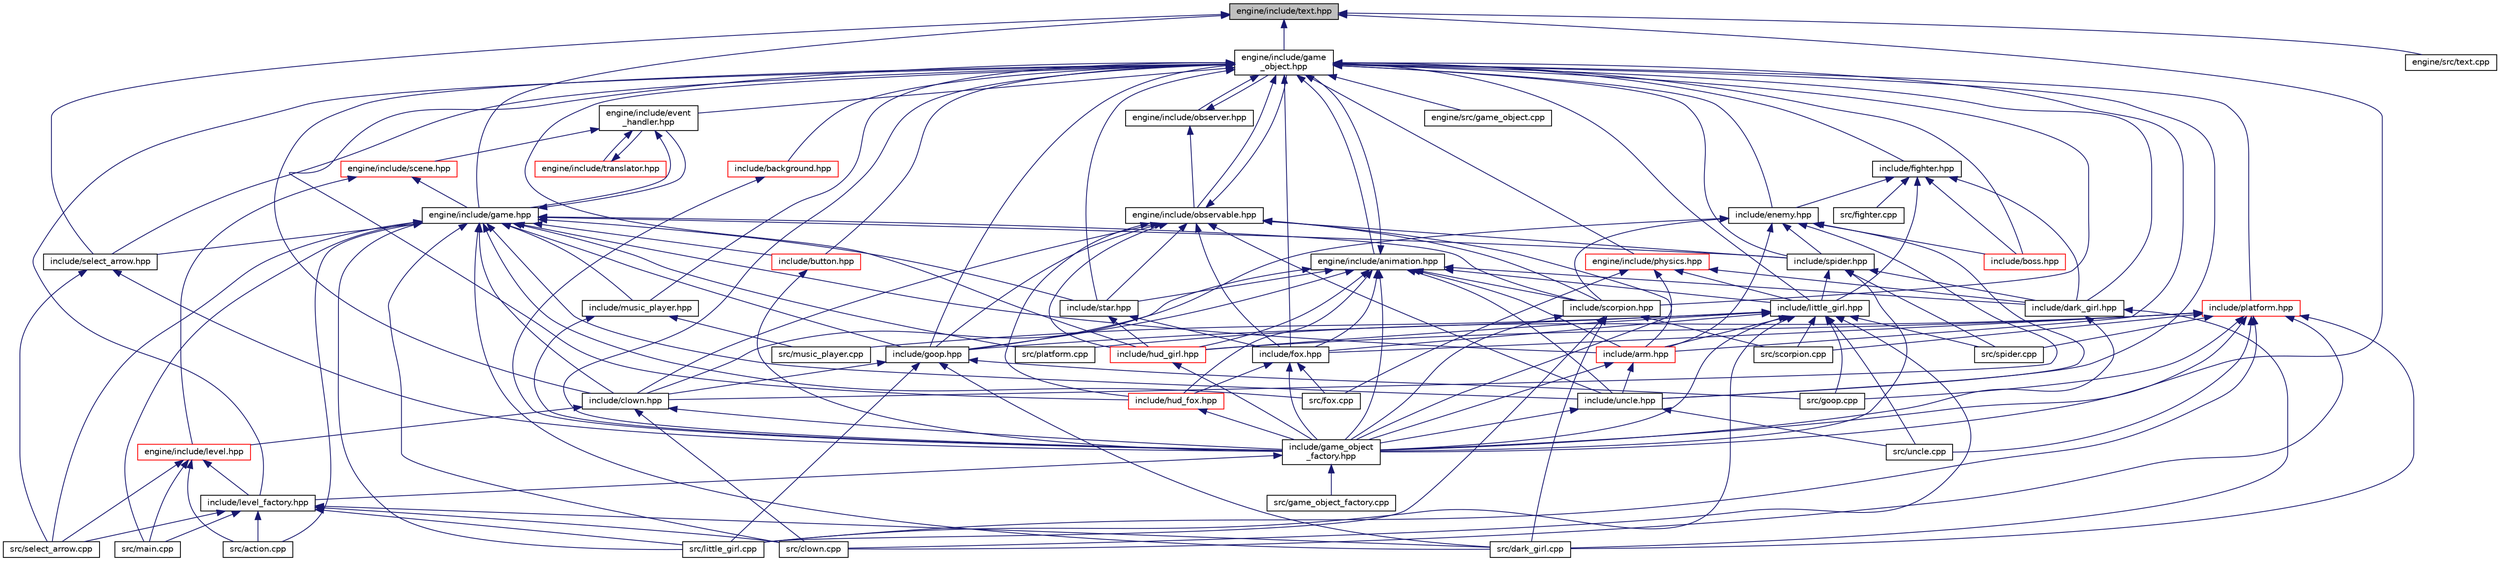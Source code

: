 digraph "engine/include/text.hpp"
{
  edge [fontname="Helvetica",fontsize="10",labelfontname="Helvetica",labelfontsize="10"];
  node [fontname="Helvetica",fontsize="10",shape=record];
  Node1 [label="engine/include/text.hpp",height=0.2,width=0.4,color="black", fillcolor="grey75", style="filled", fontcolor="black"];
  Node1 -> Node2 [dir="back",color="midnightblue",fontsize="10",style="solid",fontname="Helvetica"];
  Node2 [label="engine/include/game\l_object.hpp",height=0.2,width=0.4,color="black", fillcolor="white", style="filled",URL="$game__object_8hpp.html",tooltip="Contains methods to game_object class&#39; management. This methods can control the entire game object..."];
  Node2 -> Node3 [dir="back",color="midnightblue",fontsize="10",style="solid",fontname="Helvetica"];
  Node3 [label="engine/include/animation.hpp",height=0.2,width=0.4,color="black", fillcolor="white", style="filled",URL="$animation_8hpp_source.html"];
  Node3 -> Node2 [dir="back",color="midnightblue",fontsize="10",style="solid",fontname="Helvetica"];
  Node3 -> Node4 [dir="back",color="midnightblue",fontsize="10",style="solid",fontname="Helvetica"];
  Node4 [label="include/clown.hpp",height=0.2,width=0.4,color="black", fillcolor="white", style="filled",URL="$clown_8hpp.html",tooltip="Purpose: Contains clown methods and attributes. "];
  Node4 -> Node5 [dir="back",color="midnightblue",fontsize="10",style="solid",fontname="Helvetica"];
  Node5 [label="engine/include/level.hpp",height=0.2,width=0.4,color="red", fillcolor="white", style="filled",URL="$level_8hpp.html",tooltip="Purpose: Contains level methods. "];
  Node5 -> Node6 [dir="back",color="midnightblue",fontsize="10",style="solid",fontname="Helvetica"];
  Node6 [label="include/level_factory.hpp",height=0.2,width=0.4,color="black", fillcolor="white", style="filled",URL="$level__factory_8hpp.html",tooltip="Purpose: Contains methods to game class&#39; management. "];
  Node6 -> Node7 [dir="back",color="midnightblue",fontsize="10",style="solid",fontname="Helvetica"];
  Node7 [label="src/action.cpp",height=0.2,width=0.4,color="black", fillcolor="white", style="filled",URL="$action_8cpp.html",tooltip="Purpose: contains a method to ensure game executing. "];
  Node6 -> Node8 [dir="back",color="midnightblue",fontsize="10",style="solid",fontname="Helvetica"];
  Node8 [label="src/clown.cpp",height=0.2,width=0.4,color="black", fillcolor="white", style="filled",URL="$clown_8cpp.html"];
  Node6 -> Node9 [dir="back",color="midnightblue",fontsize="10",style="solid",fontname="Helvetica"];
  Node9 [label="src/dark_girl.cpp",height=0.2,width=0.4,color="black", fillcolor="white", style="filled",URL="$dark__girl_8cpp.html",tooltip="Purpose: Contains dark girl methods and attributes. "];
  Node6 -> Node10 [dir="back",color="midnightblue",fontsize="10",style="solid",fontname="Helvetica"];
  Node10 [label="src/little_girl.cpp",height=0.2,width=0.4,color="black", fillcolor="white", style="filled",URL="$little__girl_8cpp.html",tooltip="Purpose: Contains methods to little_girl class&#39; management. "];
  Node6 -> Node11 [dir="back",color="midnightblue",fontsize="10",style="solid",fontname="Helvetica"];
  Node11 [label="src/main.cpp",height=0.2,width=0.4,color="black", fillcolor="white", style="filled",URL="$main_8cpp.html",tooltip="Purpose: Contains the main function. "];
  Node6 -> Node12 [dir="back",color="midnightblue",fontsize="10",style="solid",fontname="Helvetica"];
  Node12 [label="src/select_arrow.cpp",height=0.2,width=0.4,color="black", fillcolor="white", style="filled",URL="$select__arrow_8cpp.html",tooltip="Purpose: Contains the methods for SelectArrow class. "];
  Node5 -> Node7 [dir="back",color="midnightblue",fontsize="10",style="solid",fontname="Helvetica"];
  Node5 -> Node11 [dir="back",color="midnightblue",fontsize="10",style="solid",fontname="Helvetica"];
  Node5 -> Node12 [dir="back",color="midnightblue",fontsize="10",style="solid",fontname="Helvetica"];
  Node4 -> Node13 [dir="back",color="midnightblue",fontsize="10",style="solid",fontname="Helvetica"];
  Node13 [label="include/game_object\l_factory.hpp",height=0.2,width=0.4,color="black", fillcolor="white", style="filled",URL="$game__object__factory_8hpp.html",tooltip="Purpose: Contains the GameObjectFactory class declaration. "];
  Node13 -> Node6 [dir="back",color="midnightblue",fontsize="10",style="solid",fontname="Helvetica"];
  Node13 -> Node14 [dir="back",color="midnightblue",fontsize="10",style="solid",fontname="Helvetica"];
  Node14 [label="src/game_object_factory.cpp",height=0.2,width=0.4,color="black", fillcolor="white", style="filled",URL="$game__object__factory_8cpp.html",tooltip="Purpose: Contains all the methods related to GameObject handling. "];
  Node4 -> Node8 [dir="back",color="midnightblue",fontsize="10",style="solid",fontname="Helvetica"];
  Node3 -> Node15 [dir="back",color="midnightblue",fontsize="10",style="solid",fontname="Helvetica"];
  Node15 [label="include/goop.hpp",height=0.2,width=0.4,color="black", fillcolor="white", style="filled",URL="$goop_8hpp.html",tooltip="Purpose: Contains methods to game class&#39; management. "];
  Node15 -> Node4 [dir="back",color="midnightblue",fontsize="10",style="solid",fontname="Helvetica"];
  Node15 -> Node9 [dir="back",color="midnightblue",fontsize="10",style="solid",fontname="Helvetica"];
  Node15 -> Node16 [dir="back",color="midnightblue",fontsize="10",style="solid",fontname="Helvetica"];
  Node16 [label="src/goop.cpp",height=0.2,width=0.4,color="black", fillcolor="white", style="filled",URL="$goop_8cpp.html",tooltip="Purpose: Contains methods to game class&#39; management. "];
  Node15 -> Node10 [dir="back",color="midnightblue",fontsize="10",style="solid",fontname="Helvetica"];
  Node3 -> Node17 [dir="back",color="midnightblue",fontsize="10",style="solid",fontname="Helvetica"];
  Node17 [label="include/little_girl.hpp",height=0.2,width=0.4,color="black", fillcolor="white", style="filled",URL="$little__girl_8hpp.html",tooltip="Purpose: Contains methods to little_girl class&#39; management. "];
  Node17 -> Node15 [dir="back",color="midnightblue",fontsize="10",style="solid",fontname="Helvetica"];
  Node17 -> Node18 [dir="back",color="midnightblue",fontsize="10",style="solid",fontname="Helvetica"];
  Node18 [label="include/arm.hpp",height=0.2,width=0.4,color="red", fillcolor="white", style="filled",URL="$arm_8hpp.html",tooltip="Purpose: Contains methods to arm class&#39; management. "];
  Node18 -> Node19 [dir="back",color="midnightblue",fontsize="10",style="solid",fontname="Helvetica"];
  Node19 [label="include/uncle.hpp",height=0.2,width=0.4,color="black", fillcolor="white", style="filled",URL="$uncle_8hpp.html",tooltip="Purpose: Contains methods to Uncle&#39;s management. "];
  Node19 -> Node13 [dir="back",color="midnightblue",fontsize="10",style="solid",fontname="Helvetica"];
  Node19 -> Node20 [dir="back",color="midnightblue",fontsize="10",style="solid",fontname="Helvetica"];
  Node20 [label="src/uncle.cpp",height=0.2,width=0.4,color="black", fillcolor="white", style="filled",URL="$uncle_8cpp.html",tooltip="Purpose: Contains uncle&#39;s methods. "];
  Node18 -> Node13 [dir="back",color="midnightblue",fontsize="10",style="solid",fontname="Helvetica"];
  Node17 -> Node21 [dir="back",color="midnightblue",fontsize="10",style="solid",fontname="Helvetica"];
  Node21 [label="include/fox.hpp",height=0.2,width=0.4,color="black", fillcolor="white", style="filled",URL="$fox_8hpp.html",tooltip="Purpose: Contains methods to game class&#39; management. "];
  Node21 -> Node13 [dir="back",color="midnightblue",fontsize="10",style="solid",fontname="Helvetica"];
  Node21 -> Node22 [dir="back",color="midnightblue",fontsize="10",style="solid",fontname="Helvetica"];
  Node22 [label="include/hud_fox.hpp",height=0.2,width=0.4,color="red", fillcolor="white", style="filled",URL="$hud__fox_8hpp.html",tooltip="Purpose: Contains methods to game class&#39; management. "];
  Node22 -> Node13 [dir="back",color="midnightblue",fontsize="10",style="solid",fontname="Helvetica"];
  Node21 -> Node23 [dir="back",color="midnightblue",fontsize="10",style="solid",fontname="Helvetica"];
  Node23 [label="src/fox.cpp",height=0.2,width=0.4,color="black", fillcolor="white", style="filled",URL="$fox_8cpp.html",tooltip="Purpose: Contains methods to game class&#39; management. "];
  Node17 -> Node13 [dir="back",color="midnightblue",fontsize="10",style="solid",fontname="Helvetica"];
  Node17 -> Node24 [dir="back",color="midnightblue",fontsize="10",style="solid",fontname="Helvetica"];
  Node24 [label="include/hud_girl.hpp",height=0.2,width=0.4,color="red", fillcolor="white", style="filled",URL="$hud__girl_8hpp.html",tooltip="Purpose: Contains methods to game class&#39; management. "];
  Node24 -> Node13 [dir="back",color="midnightblue",fontsize="10",style="solid",fontname="Helvetica"];
  Node17 -> Node8 [dir="back",color="midnightblue",fontsize="10",style="solid",fontname="Helvetica"];
  Node17 -> Node16 [dir="back",color="midnightblue",fontsize="10",style="solid",fontname="Helvetica"];
  Node17 -> Node10 [dir="back",color="midnightblue",fontsize="10",style="solid",fontname="Helvetica"];
  Node17 -> Node25 [dir="back",color="midnightblue",fontsize="10",style="solid",fontname="Helvetica"];
  Node25 [label="src/music_player.cpp",height=0.2,width=0.4,color="black", fillcolor="white", style="filled",URL="$music__player_8cpp.html",tooltip="Purpose: Contains the methods for music_player class. "];
  Node17 -> Node26 [dir="back",color="midnightblue",fontsize="10",style="solid",fontname="Helvetica"];
  Node26 [label="src/scorpion.cpp",height=0.2,width=0.4,color="black", fillcolor="white", style="filled",URL="$scorpion_8cpp.html",tooltip="Purpose: Contains scorpion&#39;s methods. "];
  Node17 -> Node27 [dir="back",color="midnightblue",fontsize="10",style="solid",fontname="Helvetica"];
  Node27 [label="src/spider.cpp",height=0.2,width=0.4,color="black", fillcolor="white", style="filled",URL="$spider_8cpp.html",tooltip="Purpose: Contains spider&#39;s methods. "];
  Node17 -> Node20 [dir="back",color="midnightblue",fontsize="10",style="solid",fontname="Helvetica"];
  Node3 -> Node18 [dir="back",color="midnightblue",fontsize="10",style="solid",fontname="Helvetica"];
  Node3 -> Node28 [dir="back",color="midnightblue",fontsize="10",style="solid",fontname="Helvetica"];
  Node28 [label="include/dark_girl.hpp",height=0.2,width=0.4,color="black", fillcolor="white", style="filled",URL="$dark__girl_8hpp.html",tooltip="Purpose: Contains dark girl methods and attributes. "];
  Node28 -> Node13 [dir="back",color="midnightblue",fontsize="10",style="solid",fontname="Helvetica"];
  Node28 -> Node9 [dir="back",color="midnightblue",fontsize="10",style="solid",fontname="Helvetica"];
  Node3 -> Node21 [dir="back",color="midnightblue",fontsize="10",style="solid",fontname="Helvetica"];
  Node3 -> Node29 [dir="back",color="midnightblue",fontsize="10",style="solid",fontname="Helvetica"];
  Node29 [label="include/star.hpp",height=0.2,width=0.4,color="black", fillcolor="white", style="filled",URL="$star_8hpp.html",tooltip="Purpose: Contains the attributes and methods for Star class. "];
  Node29 -> Node21 [dir="back",color="midnightblue",fontsize="10",style="solid",fontname="Helvetica"];
  Node29 -> Node24 [dir="back",color="midnightblue",fontsize="10",style="solid",fontname="Helvetica"];
  Node3 -> Node13 [dir="back",color="midnightblue",fontsize="10",style="solid",fontname="Helvetica"];
  Node3 -> Node30 [dir="back",color="midnightblue",fontsize="10",style="solid",fontname="Helvetica"];
  Node30 [label="include/scorpion.hpp",height=0.2,width=0.4,color="black", fillcolor="white", style="filled",URL="$scorpion_8hpp.html",tooltip="Purpose: Contains methods to Scorpion&#39;s management. "];
  Node30 -> Node13 [dir="back",color="midnightblue",fontsize="10",style="solid",fontname="Helvetica"];
  Node30 -> Node9 [dir="back",color="midnightblue",fontsize="10",style="solid",fontname="Helvetica"];
  Node30 -> Node10 [dir="back",color="midnightblue",fontsize="10",style="solid",fontname="Helvetica"];
  Node30 -> Node26 [dir="back",color="midnightblue",fontsize="10",style="solid",fontname="Helvetica"];
  Node3 -> Node24 [dir="back",color="midnightblue",fontsize="10",style="solid",fontname="Helvetica"];
  Node3 -> Node22 [dir="back",color="midnightblue",fontsize="10",style="solid",fontname="Helvetica"];
  Node3 -> Node19 [dir="back",color="midnightblue",fontsize="10",style="solid",fontname="Helvetica"];
  Node2 -> Node31 [dir="back",color="midnightblue",fontsize="10",style="solid",fontname="Helvetica"];
  Node31 [label="engine/include/observer.hpp",height=0.2,width=0.4,color="black", fillcolor="white", style="filled",URL="$observer_8hpp_source.html"];
  Node31 -> Node2 [dir="back",color="midnightblue",fontsize="10",style="solid",fontname="Helvetica"];
  Node31 -> Node32 [dir="back",color="midnightblue",fontsize="10",style="solid",fontname="Helvetica"];
  Node32 [label="engine/include/observable.hpp",height=0.2,width=0.4,color="black", fillcolor="white", style="filled",URL="$observable_8hpp_source.html"];
  Node32 -> Node2 [dir="back",color="midnightblue",fontsize="10",style="solid",fontname="Helvetica"];
  Node32 -> Node4 [dir="back",color="midnightblue",fontsize="10",style="solid",fontname="Helvetica"];
  Node32 -> Node15 [dir="back",color="midnightblue",fontsize="10",style="solid",fontname="Helvetica"];
  Node32 -> Node33 [dir="back",color="midnightblue",fontsize="10",style="solid",fontname="Helvetica"];
  Node33 [label="include/spider.hpp",height=0.2,width=0.4,color="black", fillcolor="white", style="filled",URL="$spider_8hpp.html",tooltip="Purpose: Contains methods to Spider&#39;s management. "];
  Node33 -> Node17 [dir="back",color="midnightblue",fontsize="10",style="solid",fontname="Helvetica"];
  Node33 -> Node28 [dir="back",color="midnightblue",fontsize="10",style="solid",fontname="Helvetica"];
  Node33 -> Node13 [dir="back",color="midnightblue",fontsize="10",style="solid",fontname="Helvetica"];
  Node33 -> Node27 [dir="back",color="midnightblue",fontsize="10",style="solid",fontname="Helvetica"];
  Node32 -> Node18 [dir="back",color="midnightblue",fontsize="10",style="solid",fontname="Helvetica"];
  Node32 -> Node21 [dir="back",color="midnightblue",fontsize="10",style="solid",fontname="Helvetica"];
  Node32 -> Node29 [dir="back",color="midnightblue",fontsize="10",style="solid",fontname="Helvetica"];
  Node32 -> Node30 [dir="back",color="midnightblue",fontsize="10",style="solid",fontname="Helvetica"];
  Node32 -> Node24 [dir="back",color="midnightblue",fontsize="10",style="solid",fontname="Helvetica"];
  Node32 -> Node22 [dir="back",color="midnightblue",fontsize="10",style="solid",fontname="Helvetica"];
  Node32 -> Node19 [dir="back",color="midnightblue",fontsize="10",style="solid",fontname="Helvetica"];
  Node2 -> Node32 [dir="back",color="midnightblue",fontsize="10",style="solid",fontname="Helvetica"];
  Node2 -> Node34 [dir="back",color="midnightblue",fontsize="10",style="solid",fontname="Helvetica"];
  Node34 [label="engine/include/event\l_handler.hpp",height=0.2,width=0.4,color="black", fillcolor="white", style="filled",URL="$event__handler_8hpp_source.html"];
  Node34 -> Node35 [dir="back",color="midnightblue",fontsize="10",style="solid",fontname="Helvetica"];
  Node35 [label="engine/include/translator.hpp",height=0.2,width=0.4,color="red", fillcolor="white", style="filled",URL="$translator_8hpp.html",tooltip="Purpose: Contains methods to Translator&#39;s management. "];
  Node35 -> Node34 [dir="back",color="midnightblue",fontsize="10",style="solid",fontname="Helvetica"];
  Node34 -> Node36 [dir="back",color="midnightblue",fontsize="10",style="solid",fontname="Helvetica"];
  Node36 [label="engine/include/game.hpp",height=0.2,width=0.4,color="black", fillcolor="white", style="filled",URL="$engine_2include_2game_8hpp_source.html"];
  Node36 -> Node34 [dir="back",color="midnightblue",fontsize="10",style="solid",fontname="Helvetica"];
  Node36 -> Node4 [dir="back",color="midnightblue",fontsize="10",style="solid",fontname="Helvetica"];
  Node36 -> Node15 [dir="back",color="midnightblue",fontsize="10",style="solid",fontname="Helvetica"];
  Node36 -> Node33 [dir="back",color="midnightblue",fontsize="10",style="solid",fontname="Helvetica"];
  Node36 -> Node18 [dir="back",color="midnightblue",fontsize="10",style="solid",fontname="Helvetica"];
  Node36 -> Node37 [dir="back",color="midnightblue",fontsize="10",style="solid",fontname="Helvetica"];
  Node37 [label="include/button.hpp",height=0.2,width=0.4,color="red", fillcolor="white", style="filled",URL="$button_8hpp.html",tooltip="Purpose: Contains the Button class declaration. "];
  Node37 -> Node13 [dir="back",color="midnightblue",fontsize="10",style="solid",fontname="Helvetica"];
  Node36 -> Node29 [dir="back",color="midnightblue",fontsize="10",style="solid",fontname="Helvetica"];
  Node36 -> Node30 [dir="back",color="midnightblue",fontsize="10",style="solid",fontname="Helvetica"];
  Node36 -> Node19 [dir="back",color="midnightblue",fontsize="10",style="solid",fontname="Helvetica"];
  Node36 -> Node38 [dir="back",color="midnightblue",fontsize="10",style="solid",fontname="Helvetica"];
  Node38 [label="include/select_arrow.hpp",height=0.2,width=0.4,color="black", fillcolor="white", style="filled",URL="$select__arrow_8hpp.html",tooltip="Purpose: Contains the attributes and methods for SelectArrow class. "];
  Node38 -> Node13 [dir="back",color="midnightblue",fontsize="10",style="solid",fontname="Helvetica"];
  Node38 -> Node12 [dir="back",color="midnightblue",fontsize="10",style="solid",fontname="Helvetica"];
  Node36 -> Node39 [dir="back",color="midnightblue",fontsize="10",style="solid",fontname="Helvetica"];
  Node39 [label="include/music_player.hpp",height=0.2,width=0.4,color="black", fillcolor="white", style="filled",URL="$music__player_8hpp.html",tooltip="Purpose: Contains the attributes and method for music_player class. "];
  Node39 -> Node13 [dir="back",color="midnightblue",fontsize="10",style="solid",fontname="Helvetica"];
  Node39 -> Node25 [dir="back",color="midnightblue",fontsize="10",style="solid",fontname="Helvetica"];
  Node36 -> Node7 [dir="back",color="midnightblue",fontsize="10",style="solid",fontname="Helvetica"];
  Node36 -> Node8 [dir="back",color="midnightblue",fontsize="10",style="solid",fontname="Helvetica"];
  Node36 -> Node9 [dir="back",color="midnightblue",fontsize="10",style="solid",fontname="Helvetica"];
  Node36 -> Node23 [dir="back",color="midnightblue",fontsize="10",style="solid",fontname="Helvetica"];
  Node36 -> Node10 [dir="back",color="midnightblue",fontsize="10",style="solid",fontname="Helvetica"];
  Node36 -> Node11 [dir="back",color="midnightblue",fontsize="10",style="solid",fontname="Helvetica"];
  Node36 -> Node40 [dir="back",color="midnightblue",fontsize="10",style="solid",fontname="Helvetica"];
  Node40 [label="src/platform.cpp",height=0.2,width=0.4,color="black", fillcolor="white", style="filled",URL="$platform_8cpp.html",tooltip="Purpose: Contains the methods for Platform class. "];
  Node36 -> Node12 [dir="back",color="midnightblue",fontsize="10",style="solid",fontname="Helvetica"];
  Node34 -> Node41 [dir="back",color="midnightblue",fontsize="10",style="solid",fontname="Helvetica"];
  Node41 [label="engine/include/scene.hpp",height=0.2,width=0.4,color="red", fillcolor="white", style="filled",URL="$scene_8hpp.html",tooltip="Purpose: Contains the Scene class declaration. "];
  Node41 -> Node36 [dir="back",color="midnightblue",fontsize="10",style="solid",fontname="Helvetica"];
  Node41 -> Node5 [dir="back",color="midnightblue",fontsize="10",style="solid",fontname="Helvetica"];
  Node2 -> Node4 [dir="back",color="midnightblue",fontsize="10",style="solid",fontname="Helvetica"];
  Node2 -> Node42 [dir="back",color="midnightblue",fontsize="10",style="solid",fontname="Helvetica"];
  Node42 [label="include/enemy.hpp",height=0.2,width=0.4,color="black", fillcolor="white", style="filled",URL="$enemy_8hpp_source.html"];
  Node42 -> Node4 [dir="back",color="midnightblue",fontsize="10",style="solid",fontname="Helvetica"];
  Node42 -> Node15 [dir="back",color="midnightblue",fontsize="10",style="solid",fontname="Helvetica"];
  Node42 -> Node33 [dir="back",color="midnightblue",fontsize="10",style="solid",fontname="Helvetica"];
  Node42 -> Node18 [dir="back",color="midnightblue",fontsize="10",style="solid",fontname="Helvetica"];
  Node42 -> Node43 [dir="back",color="midnightblue",fontsize="10",style="solid",fontname="Helvetica"];
  Node43 [label="include/boss.hpp",height=0.2,width=0.4,color="red", fillcolor="white", style="filled",URL="$boss_8hpp.html",tooltip="Purpose: Contains the Boss class declaration. "];
  Node42 -> Node30 [dir="back",color="midnightblue",fontsize="10",style="solid",fontname="Helvetica"];
  Node42 -> Node19 [dir="back",color="midnightblue",fontsize="10",style="solid",fontname="Helvetica"];
  Node2 -> Node44 [dir="back",color="midnightblue",fontsize="10",style="solid",fontname="Helvetica"];
  Node44 [label="include/fighter.hpp",height=0.2,width=0.4,color="black", fillcolor="white", style="filled",URL="$fighter_8hpp.html",tooltip="Purpose: Contains methods to game class&#39; management. "];
  Node44 -> Node42 [dir="back",color="midnightblue",fontsize="10",style="solid",fontname="Helvetica"];
  Node44 -> Node17 [dir="back",color="midnightblue",fontsize="10",style="solid",fontname="Helvetica"];
  Node44 -> Node43 [dir="back",color="midnightblue",fontsize="10",style="solid",fontname="Helvetica"];
  Node44 -> Node28 [dir="back",color="midnightblue",fontsize="10",style="solid",fontname="Helvetica"];
  Node44 -> Node45 [dir="back",color="midnightblue",fontsize="10",style="solid",fontname="Helvetica"];
  Node45 [label="src/fighter.cpp",height=0.2,width=0.4,color="black", fillcolor="white", style="filled",URL="$fighter_8cpp.html",tooltip="Purpose: Contains methods to game class&#39; management. "];
  Node2 -> Node15 [dir="back",color="midnightblue",fontsize="10",style="solid",fontname="Helvetica"];
  Node2 -> Node17 [dir="back",color="midnightblue",fontsize="10",style="solid",fontname="Helvetica"];
  Node2 -> Node46 [dir="back",color="midnightblue",fontsize="10",style="solid",fontname="Helvetica"];
  Node46 [label="engine/include/physics.hpp",height=0.2,width=0.4,color="red", fillcolor="white", style="filled",URL="$physics_8hpp.html",tooltip="Purpose: Contains the Physics class declaration. "];
  Node46 -> Node17 [dir="back",color="midnightblue",fontsize="10",style="solid",fontname="Helvetica"];
  Node46 -> Node28 [dir="back",color="midnightblue",fontsize="10",style="solid",fontname="Helvetica"];
  Node46 -> Node13 [dir="back",color="midnightblue",fontsize="10",style="solid",fontname="Helvetica"];
  Node46 -> Node23 [dir="back",color="midnightblue",fontsize="10",style="solid",fontname="Helvetica"];
  Node2 -> Node33 [dir="back",color="midnightblue",fontsize="10",style="solid",fontname="Helvetica"];
  Node2 -> Node47 [dir="back",color="midnightblue",fontsize="10",style="solid",fontname="Helvetica"];
  Node47 [label="engine/src/game_object.cpp",height=0.2,width=0.4,color="black", fillcolor="white", style="filled",URL="$game__object_8cpp.html",tooltip="Contains methods to game_object class&#39; management. This methods can control the entire game object..."];
  Node2 -> Node18 [dir="back",color="midnightblue",fontsize="10",style="solid",fontname="Helvetica"];
  Node2 -> Node48 [dir="back",color="midnightblue",fontsize="10",style="solid",fontname="Helvetica"];
  Node48 [label="include/background.hpp",height=0.2,width=0.4,color="red", fillcolor="white", style="filled",URL="$background_8hpp.html",tooltip="Purpose: Contains the Background class declaration. "];
  Node48 -> Node13 [dir="back",color="midnightblue",fontsize="10",style="solid",fontname="Helvetica"];
  Node2 -> Node43 [dir="back",color="midnightblue",fontsize="10",style="solid",fontname="Helvetica"];
  Node2 -> Node37 [dir="back",color="midnightblue",fontsize="10",style="solid",fontname="Helvetica"];
  Node2 -> Node28 [dir="back",color="midnightblue",fontsize="10",style="solid",fontname="Helvetica"];
  Node2 -> Node21 [dir="back",color="midnightblue",fontsize="10",style="solid",fontname="Helvetica"];
  Node2 -> Node49 [dir="back",color="midnightblue",fontsize="10",style="solid",fontname="Helvetica"];
  Node49 [label="include/platform.hpp",height=0.2,width=0.4,color="red", fillcolor="white", style="filled",URL="$platform_8hpp.html",tooltip="Purpose: Contains the attributes and methods for Platform class. "];
  Node49 -> Node21 [dir="back",color="midnightblue",fontsize="10",style="solid",fontname="Helvetica"];
  Node49 -> Node13 [dir="back",color="midnightblue",fontsize="10",style="solid",fontname="Helvetica"];
  Node49 -> Node24 [dir="back",color="midnightblue",fontsize="10",style="solid",fontname="Helvetica"];
  Node49 -> Node8 [dir="back",color="midnightblue",fontsize="10",style="solid",fontname="Helvetica"];
  Node49 -> Node9 [dir="back",color="midnightblue",fontsize="10",style="solid",fontname="Helvetica"];
  Node49 -> Node16 [dir="back",color="midnightblue",fontsize="10",style="solid",fontname="Helvetica"];
  Node49 -> Node10 [dir="back",color="midnightblue",fontsize="10",style="solid",fontname="Helvetica"];
  Node49 -> Node40 [dir="back",color="midnightblue",fontsize="10",style="solid",fontname="Helvetica"];
  Node49 -> Node26 [dir="back",color="midnightblue",fontsize="10",style="solid",fontname="Helvetica"];
  Node49 -> Node27 [dir="back",color="midnightblue",fontsize="10",style="solid",fontname="Helvetica"];
  Node49 -> Node20 [dir="back",color="midnightblue",fontsize="10",style="solid",fontname="Helvetica"];
  Node2 -> Node29 [dir="back",color="midnightblue",fontsize="10",style="solid",fontname="Helvetica"];
  Node2 -> Node13 [dir="back",color="midnightblue",fontsize="10",style="solid",fontname="Helvetica"];
  Node2 -> Node30 [dir="back",color="midnightblue",fontsize="10",style="solid",fontname="Helvetica"];
  Node2 -> Node24 [dir="back",color="midnightblue",fontsize="10",style="solid",fontname="Helvetica"];
  Node2 -> Node22 [dir="back",color="midnightblue",fontsize="10",style="solid",fontname="Helvetica"];
  Node2 -> Node19 [dir="back",color="midnightblue",fontsize="10",style="solid",fontname="Helvetica"];
  Node2 -> Node38 [dir="back",color="midnightblue",fontsize="10",style="solid",fontname="Helvetica"];
  Node2 -> Node39 [dir="back",color="midnightblue",fontsize="10",style="solid",fontname="Helvetica"];
  Node2 -> Node6 [dir="back",color="midnightblue",fontsize="10",style="solid",fontname="Helvetica"];
  Node1 -> Node36 [dir="back",color="midnightblue",fontsize="10",style="solid",fontname="Helvetica"];
  Node1 -> Node50 [dir="back",color="midnightblue",fontsize="10",style="solid",fontname="Helvetica"];
  Node50 [label="engine/src/text.cpp",height=0.2,width=0.4,color="black", fillcolor="white", style="filled",URL="$text_8cpp.html",tooltip="Purpose: Contains methods to game class&#39; management. "];
  Node1 -> Node13 [dir="back",color="midnightblue",fontsize="10",style="solid",fontname="Helvetica"];
  Node1 -> Node38 [dir="back",color="midnightblue",fontsize="10",style="solid",fontname="Helvetica"];
}
